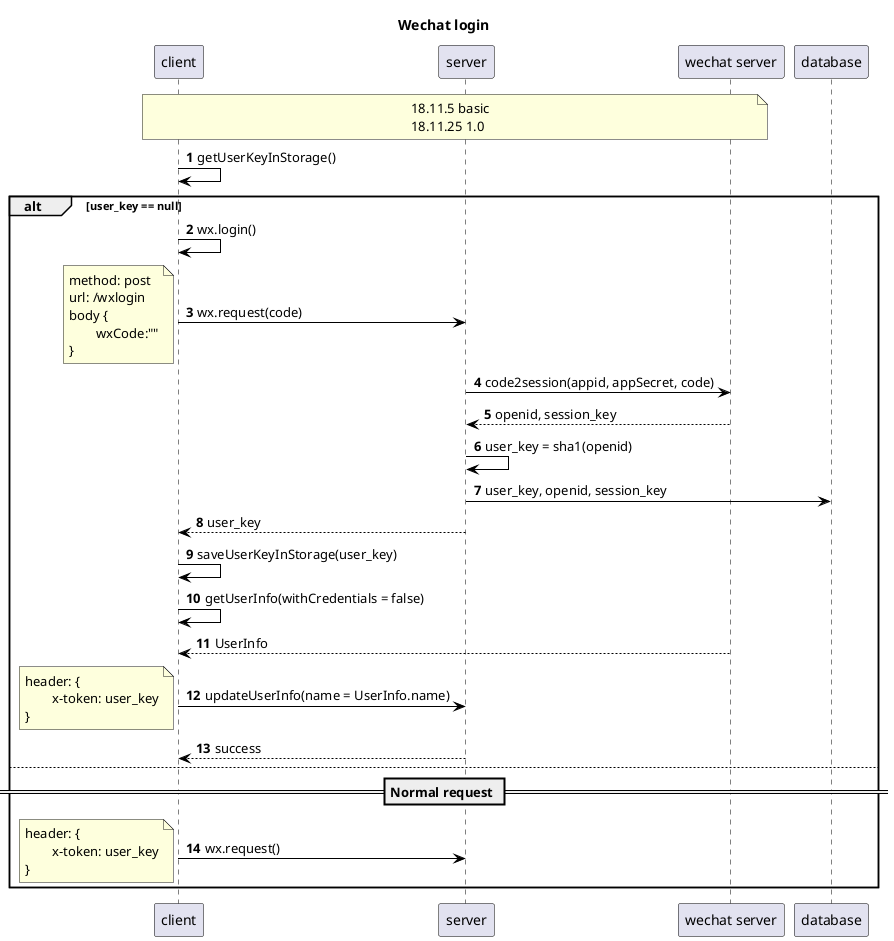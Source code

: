 @startuml
autonumber
title Wechat login
skinparam sequence {
	ArrowColor black
	ActorBorderColor black
	LifeLineBorderColor black
	LifeLineBackgroundColor black
	ParticipantBorderColor black
	ParticipantFontColor black
}
participant "client" as c
participant "server" as s
participant "wechat server" as w
participant "database" as d

note over c,w
	18.11.5 basic
	18.11.25 1.0
end note
c -> c: getUserKeyInStorage()
alt user_key == null
	c -> c: wx.login()
	c -> s: wx.request(code)
	note left
		method: post
		url: /wxlogin
		body {
			wxCode:""
		}
	end note
	s -> w: code2session(appid, appSecret, code)
	w --> s: openid, session_key
	s -> s: user_key = sha1(openid)
	s -> d: user_key, openid, session_key
	s --> c: user_key
	c -> c: saveUserKeyInStorage(user_key)
	c -> c: getUserInfo(withCredentials = false)
	w --> c:UserInfo
	c -> s: updateUserInfo(name = UserInfo.name)
	note left
	header: {
		x-token: user_key
	}
	end note
	s --> c: success

else

== Normal request ==
	c -> s: wx.request()
	note left
		header: {
			x-token: user_key
		}
	end note

end alt
@enduml